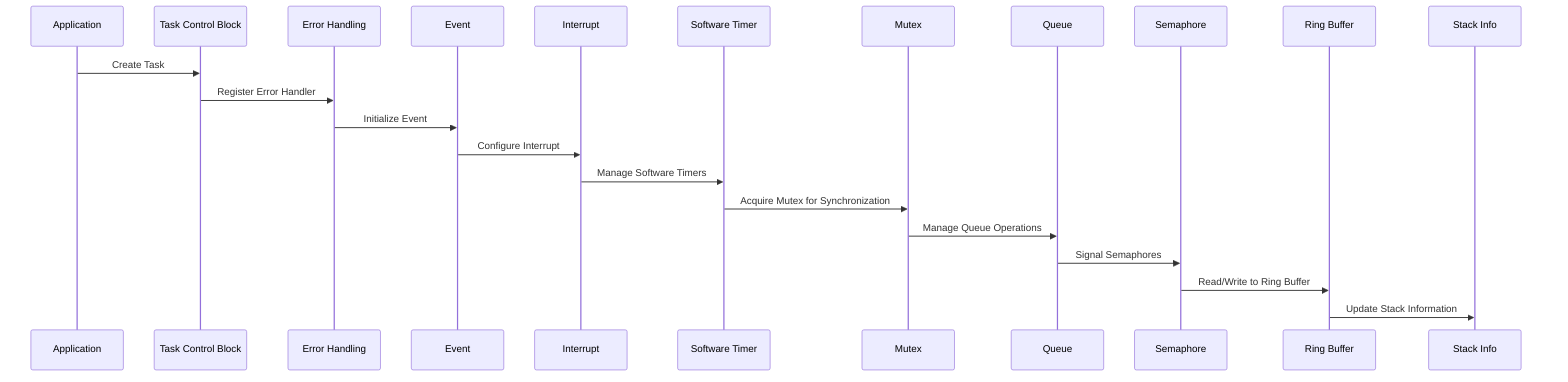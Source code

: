 sequenceDiagram

participant App as Application
participant TCB as Task Control Block
participant EH as Error Handling
participant EVT as Event
participant INT as Interrupt
participant SWTMR as Software Timer
participant MUTEX as Mutex
participant Q as Queue
participant SEM as Semaphore
participant RRB as Ring Buffer
participant STK as Stack Info

App->>TCB: Create Task
TCB->>EH: Register Error Handler
EH->>EVT: Initialize Event
EVT->>INT: Configure Interrupt
INT->>SWTMR: Manage Software Timers
SWTMR->>MUTEX: Acquire Mutex for Synchronization
MUTEX->>Q: Manage Queue Operations
Q->>SEM: Signal Semaphores
SEM->>RRB: Read/Write to Ring Buffer
RRB->>STK: Update Stack Information